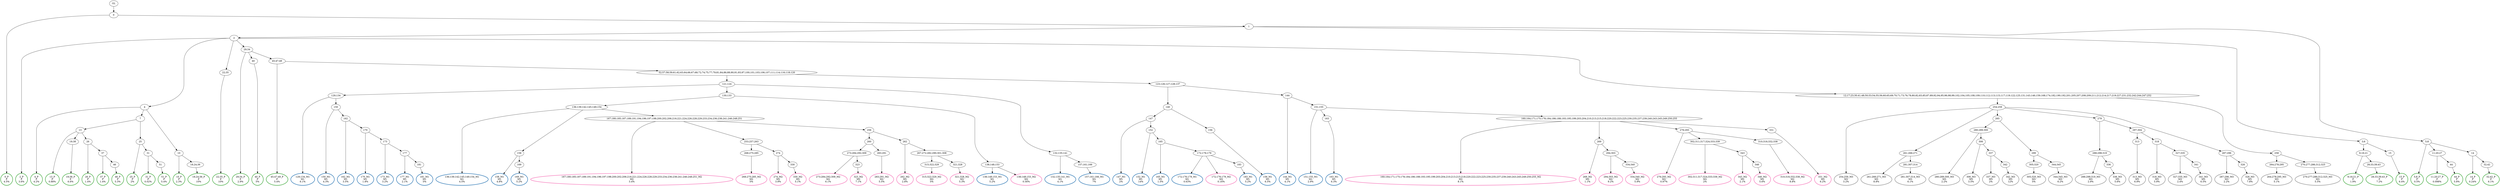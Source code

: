 digraph T {
	{
		rank=same
		190 [penwidth=3,colorscheme=set19,color=3,label="0_P\nP\n4.5%"]
		187 [penwidth=3,colorscheme=set19,color=3,label="2_P\nP\n3.6%"]
		185 [penwidth=3,colorscheme=set19,color=3,label="4_P\nP\n4.2%"]
		182 [penwidth=3,colorscheme=set19,color=3,label="13_P\nP\n0.88%"]
		180 [penwidth=3,colorscheme=set19,color=3,label="19;38_P\nP\n6.6%"]
		178 [penwidth=3,colorscheme=set19,color=3,label="26_P\nP\n1.4%"]
		176 [penwidth=3,colorscheme=set19,color=3,label="37_P\nP\n1.4%"]
		174 [penwidth=3,colorscheme=set19,color=3,label="46_P\nP\n5.3%"]
		172 [penwidth=3,colorscheme=set19,color=3,label="25_P\nP\n2%"]
		170 [penwidth=3,colorscheme=set19,color=3,label="31_P\nP\n0.02%"]
		168 [penwidth=3,colorscheme=set19,color=3,label="51_P\nP\n5.4%"]
		166 [penwidth=3,colorscheme=set19,color=3,label="10_P\nP\n2.3%"]
		164 [penwidth=3,colorscheme=set19,color=3,label="18;24;36_P\nP\n10%"]
		162 [penwidth=3,colorscheme=set19,color=3,label="22;35_P\nP\n10%"]
		160 [penwidth=3,colorscheme=set19,color=3,label="29;34_P\nP\n2.9%"]
		158 [penwidth=3,colorscheme=set19,color=3,label="40_P\nP\n5%"]
		156 [penwidth=3,colorscheme=set19,color=3,label="45;47;49_P\nP\n5.4%"]
		153 [penwidth=3,colorscheme=set19,color=3,label="9;16;21_P\nP\n1.9%"]
		151 [penwidth=3,colorscheme=set19,color=3,label="28;33;39;43_P\nP\n7.2%"]
		149 [penwidth=3,colorscheme=set19,color=3,label="15_P\nP\n6.4%"]
		147 [penwidth=3,colorscheme=set19,color=3,label="5;8_P\nP\n0.5%"]
		145 [penwidth=3,colorscheme=set19,color=3,label="11;20;27_P\nP\n0.098%"]
		143 [penwidth=3,colorscheme=set19,color=3,label="44_P\nP\n5.8%"]
		141 [penwidth=3,colorscheme=set19,color=3,label="14_P\nP\n0.24%"]
		139 [penwidth=3,colorscheme=set19,color=3,label="32;42_P\nP\n6.1%"]
		135 [penwidth=3,colorscheme=set19,color=2,label="129;134_M1\nM1\n6.1%"]
		133 [penwidth=3,colorscheme=set19,color=2,label="150_M1\nM1\n4.3%"]
		131 [penwidth=3,colorscheme=set19,color=2,label="162_M1\nM1\n3.5%"]
		129 [penwidth=3,colorscheme=set19,color=2,label="170_M1\nM1\n1.8%"]
		127 [penwidth=3,colorscheme=set19,color=2,label="173_M1\nM1\n3.2%"]
		125 [penwidth=3,colorscheme=set19,color=2,label="177_M1\nM1\n2.1%"]
		123 [penwidth=3,colorscheme=set19,color=2,label="181_M1\nM1\n5%"]
		120 [penwidth=3,colorscheme=set19,color=2,label="136;139;142;145;149;154_M1\nM1\n4.5%"]
		118 [penwidth=3,colorscheme=set19,color=2,label="158_M1\nM1\n4.8%"]
		116 [penwidth=3,colorscheme=set19,color=2,label="169_M1\nM1\n5.2%"]
		114 [penwidth=3,colorscheme=set19,color=2,label="138;148;153_M1\nM1\n5.2%"]
		112 [penwidth=3,colorscheme=set19,color=2,label="132;135;141_M1\nM1\n4.1%"]
		110 [penwidth=3,colorscheme=set19,color=2,label="157;161;166_M1\nM1\n7%"]
		106 [penwidth=3,colorscheme=set19,color=2,label="147_M1\nM1\n2%"]
		104 [penwidth=3,colorscheme=set19,color=2,label="152_M1\nM1\n14%"]
		102 [penwidth=3,colorscheme=set19,color=2,label="165_M1\nM1\n1.5%"]
		100 [penwidth=3,colorscheme=set19,color=2,label="172;176;179_M1\nM1\n0.63%"]
		98 [penwidth=3,colorscheme=set19,color=2,label="183_M1\nM1\n5.2%"]
		96 [penwidth=3,colorscheme=set19,color=2,label="156_M1\nM1\n6.5%"]
		94 [penwidth=3,colorscheme=set19,color=2,label="144_M1\nM1\n4.1%"]
		92 [penwidth=3,colorscheme=set19,color=2,label="151;155_M1\nM1\n2.9%"]
		90 [penwidth=3,colorscheme=set19,color=2,label="163_M1\nM1\n6.3%"]
		88 [penwidth=3,colorscheme=set19,color=8,label="167;180;185;187;189;191;194;196;197;198;200;202;206;216;221;224;226;228;229;233;234;236;238;241;246;248;251_M2\nM2\n3.4%"]
		85 [penwidth=3,colorscheme=set19,color=8,label="268;275;285_M2\nM2\n5%"]
		83 [penwidth=3,colorscheme=set19,color=8,label="274_M2\nM2\n3.9%"]
		81 [penwidth=3,colorscheme=set19,color=8,label="330_M2\nM2\n5.1%"]
		77 [penwidth=3,colorscheme=set19,color=8,label="273;284;292;309_M2\nM2\n6.1%"]
		75 [penwidth=3,colorscheme=set19,color=8,label="323_M2\nM2\n7.1%"]
		73 [penwidth=3,colorscheme=set19,color=8,label="283;291_M2\nM2\n5.5%"]
		71 [penwidth=3,colorscheme=set19,color=8,label="262_M2\nM2\n2.8%"]
		68 [penwidth=3,colorscheme=set19,color=8,label="315;322;329_M2\nM2\n5%"]
		66 [penwidth=3,colorscheme=set19,color=8,label="321;328_M2\nM2\n5.3%"]
		65 [penwidth=3,colorscheme=set19,color=8,label="138;148;153_M2\nM2\n0.56%"]
		64 [penwidth=3,colorscheme=set19,color=8,label="172;176;179_M2\nM2\n0.16%"]
		62 [penwidth=3,colorscheme=set19,color=8,label="160;164;171;175;178;184;186;188;193;195;199;203;204;210;213;215;218;220;222;223;225;230;235;237;239;240;243;245;249;250;255_M2\nM2\n8.1%"]
		60 [penwidth=3,colorscheme=set19,color=8,label="269_M2\nM2\n1.1%"]
		58 [penwidth=3,colorscheme=set19,color=8,label="294;303_M2\nM2\n9.2%"]
		56 [penwidth=3,colorscheme=set19,color=8,label="334;340_M2\nM2\n5.9%"]
		54 [penwidth=3,colorscheme=set19,color=8,label="276;293_M2\nM2\n0.97%"]
		52 [penwidth=3,colorscheme=set19,color=8,label="302;311;317;324;333;339_M2\nM2\n2%"]
		50 [penwidth=3,colorscheme=set19,color=8,label="343_M2\nM2\n2.1%"]
		48 [penwidth=3,colorscheme=set19,color=8,label="346_M2\nM2\n5.6%"]
		46 [penwidth=3,colorscheme=set19,color=8,label="310;316;332;338_M2\nM2\n8.8%"]
		44 [penwidth=3,colorscheme=set19,color=8,label="331_M2\nM2\n6.2%"]
		41 [penwidth=3,colorscheme=set19,color=9,label="254;259_M3\nM3\n3.2%"]
		39 [penwidth=3,colorscheme=set19,color=9,label="261;266;271_M3\nM3\n8.8%"]
		37 [penwidth=3,colorscheme=set19,color=9,label="281;307;314_M3\nM3\n6.1%"]
		34 [penwidth=3,colorscheme=set19,color=9,label="280;289;300_M3\nM3\n2.2%"]
		32 [penwidth=3,colorscheme=set19,color=9,label="306_M3\nM3\n3.5%"]
		30 [penwidth=3,colorscheme=set19,color=9,label="337_M3\nM3\n2%"]
		28 [penwidth=3,colorscheme=set19,color=9,label="342_M3\nM3\n12%"]
		25 [penwidth=3,colorscheme=set19,color=9,label="305;320_M3\nM3\n5%"]
		23 [penwidth=3,colorscheme=set19,color=9,label="344;345_M3\nM3\n6.2%"]
		20 [penwidth=3,colorscheme=set19,color=9,label="288;298;319_M3\nM3\n2.9%"]
		18 [penwidth=3,colorscheme=set19,color=9,label="336_M3\nM3\n5.6%"]
		15 [penwidth=3,colorscheme=set19,color=9,label="313_M3\nM3\n6.9%"]
		13 [penwidth=3,colorscheme=set19,color=9,label="318_M3\nM3\n5.9%"]
		11 [penwidth=3,colorscheme=set19,color=9,label="327;335_M3\nM3\n2.4%"]
		9 [penwidth=3,colorscheme=set19,color=9,label="341_M3\nM3\n6.5%"]
		7 [penwidth=3,colorscheme=set19,color=9,label="287;296_M3\nM3\n2.2%"]
		5 [penwidth=3,colorscheme=set19,color=9,label="326_M3\nM3\n7.8%"]
		2 [penwidth=3,colorscheme=set19,color=9,label="264;278;295_M3\nM3\n5.1%"]
		0 [penwidth=3,colorscheme=set19,color=9,label="270;277;286;312;325_M3\nM3\n5.5%"]
	}
	192 [label="GL"]
	191 [label="0"]
	189 [label="1"]
	188 [label="2"]
	186 [label="4"]
	184 [label="7"]
	183 [label="13"]
	181 [label="19;38"]
	179 [label="26"]
	177 [label="37"]
	175 [label="46"]
	173 [label="25"]
	171 [label="31"]
	169 [label="51"]
	167 [label="10"]
	165 [label="18;24;36"]
	163 [label="22;35"]
	161 [label="29;34"]
	159 [label="40"]
	157 [label="45;47;49"]
	155 [label="3;6"]
	154 [label="9;16;21"]
	152 [label="28;33;39;43"]
	150 [label="15"]
	148 [label="5;8"]
	146 [label="11;20;27"]
	144 [label="44"]
	142 [label="14"]
	140 [label="32;42"]
	138 [label="52;57;58;59;61;62;63;64;66;67;68;72;74;75;77;79;81;84;86;88;90;91;93;97;100;101;103;106;107;111;114;116;118;120"]
	137 [label="121;124"]
	136 [label="129;134"]
	134 [label="150"]
	132 [label="162"]
	130 [label="170"]
	128 [label="173"]
	126 [label="177"]
	124 [label="181"]
	122 [label="130;133"]
	121 [label="136;139;142;145;149;154"]
	119 [label="158"]
	117 [label="169"]
	115 [label="138;148;153"]
	113 [label="132;135;141"]
	111 [label="157;161;166"]
	109 [label="123;126;127;128;137"]
	108 [label="140"]
	107 [label="147"]
	105 [label="152"]
	103 [label="165"]
	101 [label="172;176;179"]
	99 [label="183"]
	97 [label="156"]
	95 [label="144"]
	93 [label="151;155"]
	91 [label="163"]
	89 [label="167;180;185;187;189;191;194;196;197;198;200;202;206;216;221;224;226;228;229;233;234;236;238;241;246;248;251"]
	87 [label="253;257;263"]
	86 [label="268;275;285"]
	84 [label="274"]
	82 [label="330"]
	80 [label="256"]
	79 [label="260"]
	78 [label="273;284;292;309"]
	76 [label="323"]
	74 [label="283;291"]
	72 [label="262"]
	70 [label="267;272;282;290;301;308"]
	69 [label="315;322;329"]
	67 [label="321;328"]
	63 [label="160;164;171;175;178;184;186;188;193;195;199;203;204;210;213;215;218;220;222;223;225;230;235;237;239;240;243;245;249;250;255"]
	61 [label="269"]
	59 [label="294;303"]
	57 [label="334;340"]
	55 [label="276;293"]
	53 [label="302;311;317;324;333;339"]
	51 [label="343"]
	49 [label="346"]
	47 [label="310;316;332;338"]
	45 [label="331"]
	43 [label="12;17;23;30;41;48;50;53;54;55;56;60;65;69;70;71;73;76;78;80;82;83;85;87;89;92;94;95;96;98;99;102;104;105;108;109;110;112;113;115;117;119;122;125;131;143;146;159;168;174;182;190;192;201;205;207;208;209;211;212;214;217;219;227;231;232;242;244;247;252"]
	42 [label="254;259"]
	40 [label="261;266;271"]
	38 [label="281;307;314"]
	36 [label="265"]
	35 [label="280;289;300"]
	33 [label="306"]
	31 [label="337"]
	29 [label="342"]
	27 [label="299"]
	26 [label="305;320"]
	24 [label="344;345"]
	22 [label="279"]
	21 [label="288;298;319"]
	19 [label="336"]
	17 [label="297;304"]
	16 [label="313"]
	14 [label="318"]
	12 [label="327;335"]
	10 [label="341"]
	8 [label="287;296"]
	6 [label="326"]
	4 [label="258"]
	3 [label="264;278;295"]
	1 [label="270;277;286;312;325"]
	192 -> 191
	191 -> 190
	191 -> 189
	189 -> 188
	189 -> 155
	189 -> 148
	188 -> 187
	188 -> 186
	188 -> 163
	188 -> 161
	188 -> 43
	186 -> 185
	186 -> 184
	186 -> 167
	184 -> 183
	184 -> 173
	183 -> 182
	183 -> 181
	183 -> 179
	181 -> 180
	179 -> 178
	179 -> 177
	177 -> 176
	177 -> 175
	175 -> 174
	173 -> 172
	173 -> 171
	171 -> 170
	171 -> 169
	169 -> 168
	167 -> 166
	167 -> 165
	165 -> 164
	163 -> 162
	161 -> 160
	161 -> 159
	161 -> 157
	159 -> 158
	157 -> 156
	157 -> 138
	155 -> 154
	155 -> 150
	154 -> 153
	154 -> 152
	152 -> 151
	150 -> 149
	148 -> 147
	148 -> 146
	148 -> 142
	146 -> 145
	146 -> 144
	144 -> 143
	142 -> 141
	142 -> 140
	140 -> 139
	138 -> 137
	138 -> 109
	137 -> 136
	137 -> 122
	137 -> 113
	136 -> 135
	136 -> 134
	134 -> 133
	134 -> 132
	132 -> 131
	132 -> 130
	130 -> 129
	130 -> 128
	128 -> 127
	128 -> 126
	126 -> 125
	126 -> 124
	124 -> 123
	122 -> 121
	122 -> 115
	121 -> 120
	121 -> 119
	121 -> 89
	119 -> 118
	119 -> 117
	117 -> 116
	115 -> 114
	115 -> 65
	113 -> 112
	113 -> 111
	111 -> 110
	109 -> 108
	109 -> 95
	108 -> 107
	108 -> 97
	107 -> 106
	107 -> 105
	105 -> 104
	105 -> 103
	103 -> 102
	103 -> 101
	101 -> 100
	101 -> 99
	101 -> 64
	99 -> 98
	97 -> 96
	95 -> 94
	95 -> 93
	93 -> 92
	93 -> 91
	93 -> 63
	91 -> 90
	89 -> 88
	89 -> 87
	89 -> 80
	87 -> 86
	87 -> 84
	86 -> 85
	84 -> 83
	84 -> 82
	82 -> 81
	80 -> 79
	80 -> 72
	79 -> 78
	79 -> 74
	78 -> 77
	78 -> 76
	76 -> 75
	74 -> 73
	72 -> 71
	72 -> 70
	70 -> 69
	70 -> 67
	69 -> 68
	67 -> 66
	63 -> 62
	63 -> 61
	63 -> 55
	63 -> 45
	61 -> 60
	61 -> 59
	59 -> 58
	59 -> 57
	57 -> 56
	55 -> 54
	55 -> 53
	55 -> 47
	53 -> 52
	53 -> 51
	51 -> 50
	51 -> 49
	49 -> 48
	47 -> 46
	45 -> 44
	43 -> 42
	43 -> 4
	42 -> 41
	42 -> 40
	42 -> 36
	42 -> 22
	42 -> 8
	40 -> 39
	40 -> 38
	38 -> 37
	36 -> 35
	36 -> 27
	35 -> 34
	35 -> 33
	33 -> 32
	33 -> 31
	31 -> 30
	31 -> 29
	29 -> 28
	27 -> 26
	27 -> 24
	26 -> 25
	24 -> 23
	22 -> 21
	22 -> 17
	21 -> 20
	21 -> 19
	19 -> 18
	17 -> 16
	17 -> 14
	16 -> 15
	14 -> 13
	14 -> 12
	12 -> 11
	12 -> 10
	10 -> 9
	8 -> 7
	8 -> 6
	6 -> 5
	4 -> 3
	4 -> 1
	3 -> 2
	1 -> 0
}
